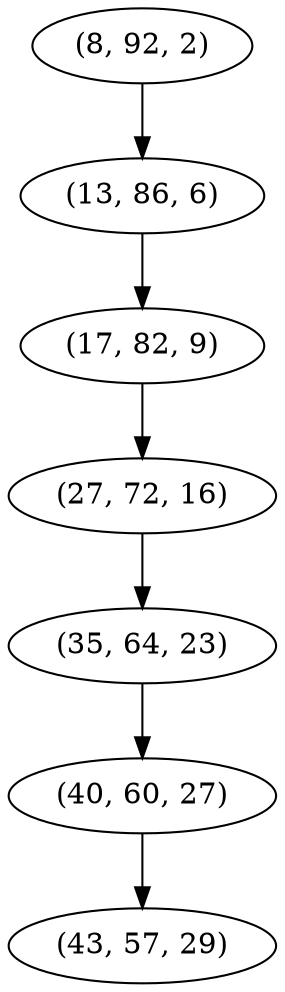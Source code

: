 digraph tree {
    "(8, 92, 2)";
    "(13, 86, 6)";
    "(17, 82, 9)";
    "(27, 72, 16)";
    "(35, 64, 23)";
    "(40, 60, 27)";
    "(43, 57, 29)";
    "(8, 92, 2)" -> "(13, 86, 6)";
    "(13, 86, 6)" -> "(17, 82, 9)";
    "(17, 82, 9)" -> "(27, 72, 16)";
    "(27, 72, 16)" -> "(35, 64, 23)";
    "(35, 64, 23)" -> "(40, 60, 27)";
    "(40, 60, 27)" -> "(43, 57, 29)";
}
